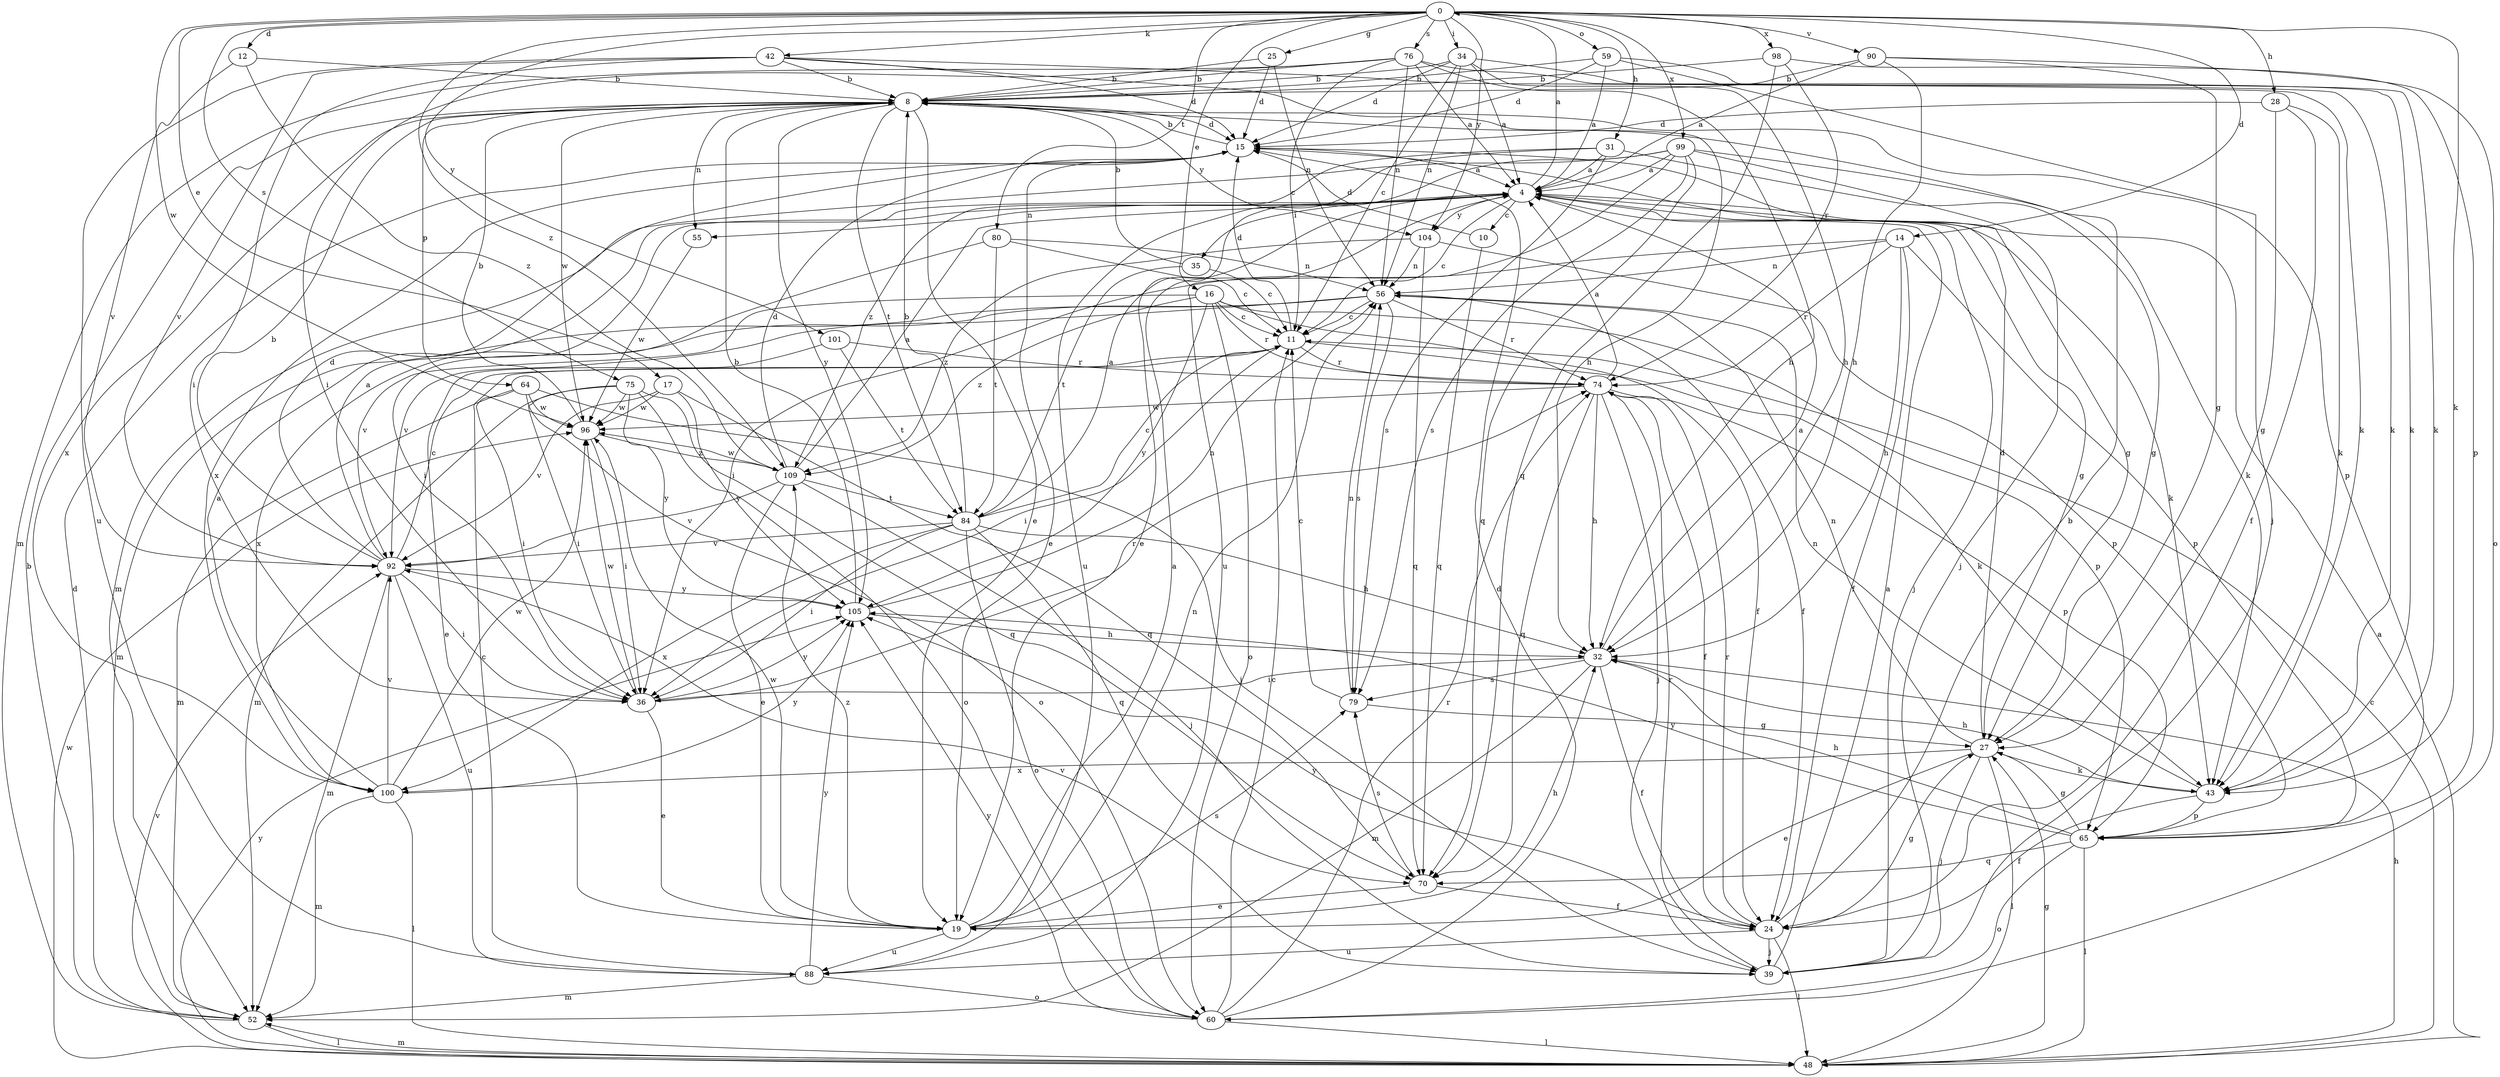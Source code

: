 strict digraph  {
0;
4;
8;
10;
11;
12;
14;
15;
16;
17;
19;
24;
25;
27;
28;
31;
32;
34;
35;
36;
39;
42;
43;
48;
52;
55;
56;
59;
60;
64;
65;
70;
74;
75;
76;
79;
80;
84;
88;
90;
92;
96;
98;
99;
100;
101;
104;
105;
109;
0 -> 12  [label=d];
0 -> 14  [label=d];
0 -> 16  [label=e];
0 -> 17  [label=e];
0 -> 25  [label=g];
0 -> 28  [label=h];
0 -> 31  [label=h];
0 -> 34  [label=i];
0 -> 42  [label=k];
0 -> 43  [label=k];
0 -> 59  [label=o];
0 -> 75  [label=s];
0 -> 76  [label=s];
0 -> 80  [label=t];
0 -> 90  [label=v];
0 -> 96  [label=w];
0 -> 98  [label=x];
0 -> 99  [label=x];
0 -> 101  [label=y];
0 -> 104  [label=y];
0 -> 109  [label=z];
4 -> 0  [label=a];
4 -> 10  [label=c];
4 -> 11  [label=c];
4 -> 27  [label=g];
4 -> 35  [label=i];
4 -> 39  [label=j];
4 -> 43  [label=k];
4 -> 55  [label=n];
4 -> 104  [label=y];
8 -> 15  [label=d];
8 -> 19  [label=e];
8 -> 55  [label=n];
8 -> 64  [label=p];
8 -> 65  [label=p];
8 -> 84  [label=t];
8 -> 96  [label=w];
8 -> 100  [label=x];
8 -> 104  [label=y];
8 -> 105  [label=y];
10 -> 15  [label=d];
10 -> 70  [label=q];
11 -> 15  [label=d];
11 -> 36  [label=i];
11 -> 43  [label=k];
11 -> 74  [label=r];
12 -> 8  [label=b];
12 -> 92  [label=v];
12 -> 109  [label=z];
14 -> 24  [label=f];
14 -> 32  [label=h];
14 -> 36  [label=i];
14 -> 56  [label=n];
14 -> 65  [label=p];
14 -> 74  [label=r];
15 -> 4  [label=a];
15 -> 8  [label=b];
15 -> 19  [label=e];
15 -> 27  [label=g];
15 -> 100  [label=x];
16 -> 11  [label=c];
16 -> 24  [label=f];
16 -> 60  [label=o];
16 -> 65  [label=p];
16 -> 74  [label=r];
16 -> 92  [label=v];
16 -> 105  [label=y];
16 -> 109  [label=z];
17 -> 70  [label=q];
17 -> 92  [label=v];
17 -> 96  [label=w];
17 -> 105  [label=y];
19 -> 4  [label=a];
19 -> 32  [label=h];
19 -> 56  [label=n];
19 -> 79  [label=s];
19 -> 88  [label=u];
19 -> 96  [label=w];
19 -> 109  [label=z];
24 -> 8  [label=b];
24 -> 27  [label=g];
24 -> 39  [label=j];
24 -> 48  [label=l];
24 -> 74  [label=r];
24 -> 88  [label=u];
24 -> 105  [label=y];
25 -> 8  [label=b];
25 -> 15  [label=d];
25 -> 56  [label=n];
27 -> 15  [label=d];
27 -> 19  [label=e];
27 -> 39  [label=j];
27 -> 43  [label=k];
27 -> 48  [label=l];
27 -> 56  [label=n];
27 -> 100  [label=x];
28 -> 15  [label=d];
28 -> 24  [label=f];
28 -> 27  [label=g];
28 -> 43  [label=k];
31 -> 4  [label=a];
31 -> 27  [label=g];
31 -> 79  [label=s];
31 -> 88  [label=u];
31 -> 109  [label=z];
32 -> 4  [label=a];
32 -> 24  [label=f];
32 -> 36  [label=i];
32 -> 52  [label=m];
32 -> 79  [label=s];
34 -> 4  [label=a];
34 -> 8  [label=b];
34 -> 11  [label=c];
34 -> 15  [label=d];
34 -> 32  [label=h];
34 -> 43  [label=k];
34 -> 56  [label=n];
35 -> 8  [label=b];
35 -> 11  [label=c];
35 -> 84  [label=t];
36 -> 19  [label=e];
36 -> 74  [label=r];
36 -> 96  [label=w];
36 -> 105  [label=y];
39 -> 4  [label=a];
39 -> 74  [label=r];
39 -> 92  [label=v];
42 -> 8  [label=b];
42 -> 15  [label=d];
42 -> 32  [label=h];
42 -> 36  [label=i];
42 -> 43  [label=k];
42 -> 88  [label=u];
42 -> 92  [label=v];
43 -> 24  [label=f];
43 -> 32  [label=h];
43 -> 56  [label=n];
43 -> 65  [label=p];
48 -> 4  [label=a];
48 -> 11  [label=c];
48 -> 27  [label=g];
48 -> 32  [label=h];
48 -> 52  [label=m];
48 -> 92  [label=v];
48 -> 96  [label=w];
48 -> 105  [label=y];
52 -> 8  [label=b];
52 -> 15  [label=d];
52 -> 48  [label=l];
55 -> 96  [label=w];
56 -> 11  [label=c];
56 -> 24  [label=f];
56 -> 52  [label=m];
56 -> 74  [label=r];
56 -> 79  [label=s];
56 -> 92  [label=v];
56 -> 100  [label=x];
59 -> 4  [label=a];
59 -> 8  [label=b];
59 -> 15  [label=d];
59 -> 39  [label=j];
59 -> 43  [label=k];
60 -> 11  [label=c];
60 -> 15  [label=d];
60 -> 48  [label=l];
60 -> 74  [label=r];
60 -> 105  [label=y];
64 -> 36  [label=i];
64 -> 39  [label=j];
64 -> 52  [label=m];
64 -> 60  [label=o];
64 -> 96  [label=w];
65 -> 27  [label=g];
65 -> 32  [label=h];
65 -> 48  [label=l];
65 -> 60  [label=o];
65 -> 70  [label=q];
65 -> 105  [label=y];
70 -> 19  [label=e];
70 -> 24  [label=f];
70 -> 79  [label=s];
74 -> 4  [label=a];
74 -> 24  [label=f];
74 -> 32  [label=h];
74 -> 39  [label=j];
74 -> 65  [label=p];
74 -> 70  [label=q];
74 -> 96  [label=w];
75 -> 36  [label=i];
75 -> 52  [label=m];
75 -> 60  [label=o];
75 -> 70  [label=q];
75 -> 96  [label=w];
75 -> 105  [label=y];
76 -> 4  [label=a];
76 -> 8  [label=b];
76 -> 11  [label=c];
76 -> 32  [label=h];
76 -> 36  [label=i];
76 -> 43  [label=k];
76 -> 52  [label=m];
76 -> 56  [label=n];
79 -> 11  [label=c];
79 -> 27  [label=g];
79 -> 56  [label=n];
80 -> 11  [label=c];
80 -> 36  [label=i];
80 -> 56  [label=n];
80 -> 84  [label=t];
84 -> 4  [label=a];
84 -> 8  [label=b];
84 -> 11  [label=c];
84 -> 32  [label=h];
84 -> 36  [label=i];
84 -> 60  [label=o];
84 -> 70  [label=q];
84 -> 92  [label=v];
84 -> 100  [label=x];
88 -> 11  [label=c];
88 -> 52  [label=m];
88 -> 60  [label=o];
88 -> 105  [label=y];
90 -> 4  [label=a];
90 -> 8  [label=b];
90 -> 27  [label=g];
90 -> 32  [label=h];
90 -> 60  [label=o];
92 -> 4  [label=a];
92 -> 8  [label=b];
92 -> 11  [label=c];
92 -> 15  [label=d];
92 -> 36  [label=i];
92 -> 52  [label=m];
92 -> 88  [label=u];
92 -> 105  [label=y];
96 -> 8  [label=b];
96 -> 36  [label=i];
96 -> 109  [label=z];
98 -> 8  [label=b];
98 -> 65  [label=p];
98 -> 70  [label=q];
98 -> 74  [label=r];
99 -> 4  [label=a];
99 -> 19  [label=e];
99 -> 39  [label=j];
99 -> 43  [label=k];
99 -> 52  [label=m];
99 -> 70  [label=q];
99 -> 79  [label=s];
99 -> 88  [label=u];
100 -> 4  [label=a];
100 -> 48  [label=l];
100 -> 52  [label=m];
100 -> 92  [label=v];
100 -> 96  [label=w];
100 -> 105  [label=y];
101 -> 19  [label=e];
101 -> 74  [label=r];
101 -> 84  [label=t];
104 -> 56  [label=n];
104 -> 65  [label=p];
104 -> 70  [label=q];
104 -> 109  [label=z];
105 -> 8  [label=b];
105 -> 32  [label=h];
105 -> 56  [label=n];
109 -> 4  [label=a];
109 -> 15  [label=d];
109 -> 19  [label=e];
109 -> 39  [label=j];
109 -> 84  [label=t];
109 -> 92  [label=v];
109 -> 96  [label=w];
}
